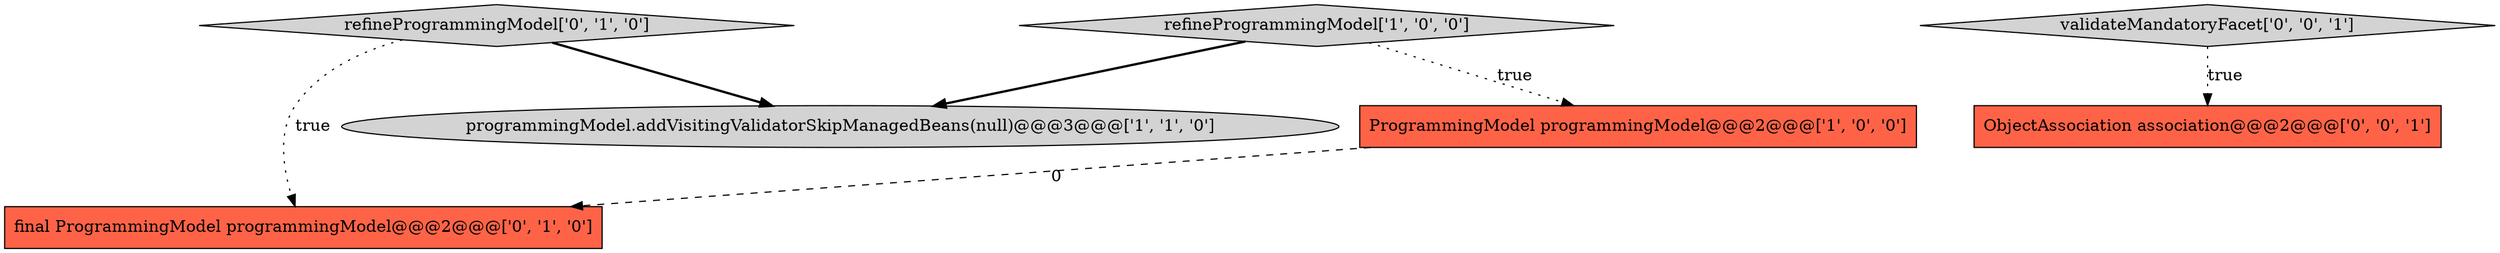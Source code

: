 digraph {
2 [style = filled, label = "ProgrammingModel programmingModel@@@2@@@['1', '0', '0']", fillcolor = tomato, shape = box image = "AAA1AAABBB1BBB"];
0 [style = filled, label = "refineProgrammingModel['1', '0', '0']", fillcolor = lightgray, shape = diamond image = "AAA0AAABBB1BBB"];
5 [style = filled, label = "ObjectAssociation association@@@2@@@['0', '0', '1']", fillcolor = tomato, shape = box image = "AAA0AAABBB3BBB"];
3 [style = filled, label = "final ProgrammingModel programmingModel@@@2@@@['0', '1', '0']", fillcolor = tomato, shape = box image = "AAA1AAABBB2BBB"];
1 [style = filled, label = "programmingModel.addVisitingValidatorSkipManagedBeans(null)@@@3@@@['1', '1', '0']", fillcolor = lightgray, shape = ellipse image = "AAA0AAABBB1BBB"];
4 [style = filled, label = "refineProgrammingModel['0', '1', '0']", fillcolor = lightgray, shape = diamond image = "AAA0AAABBB2BBB"];
6 [style = filled, label = "validateMandatoryFacet['0', '0', '1']", fillcolor = lightgray, shape = diamond image = "AAA0AAABBB3BBB"];
4->1 [style = bold, label=""];
4->3 [style = dotted, label="true"];
0->2 [style = dotted, label="true"];
2->3 [style = dashed, label="0"];
0->1 [style = bold, label=""];
6->5 [style = dotted, label="true"];
}
